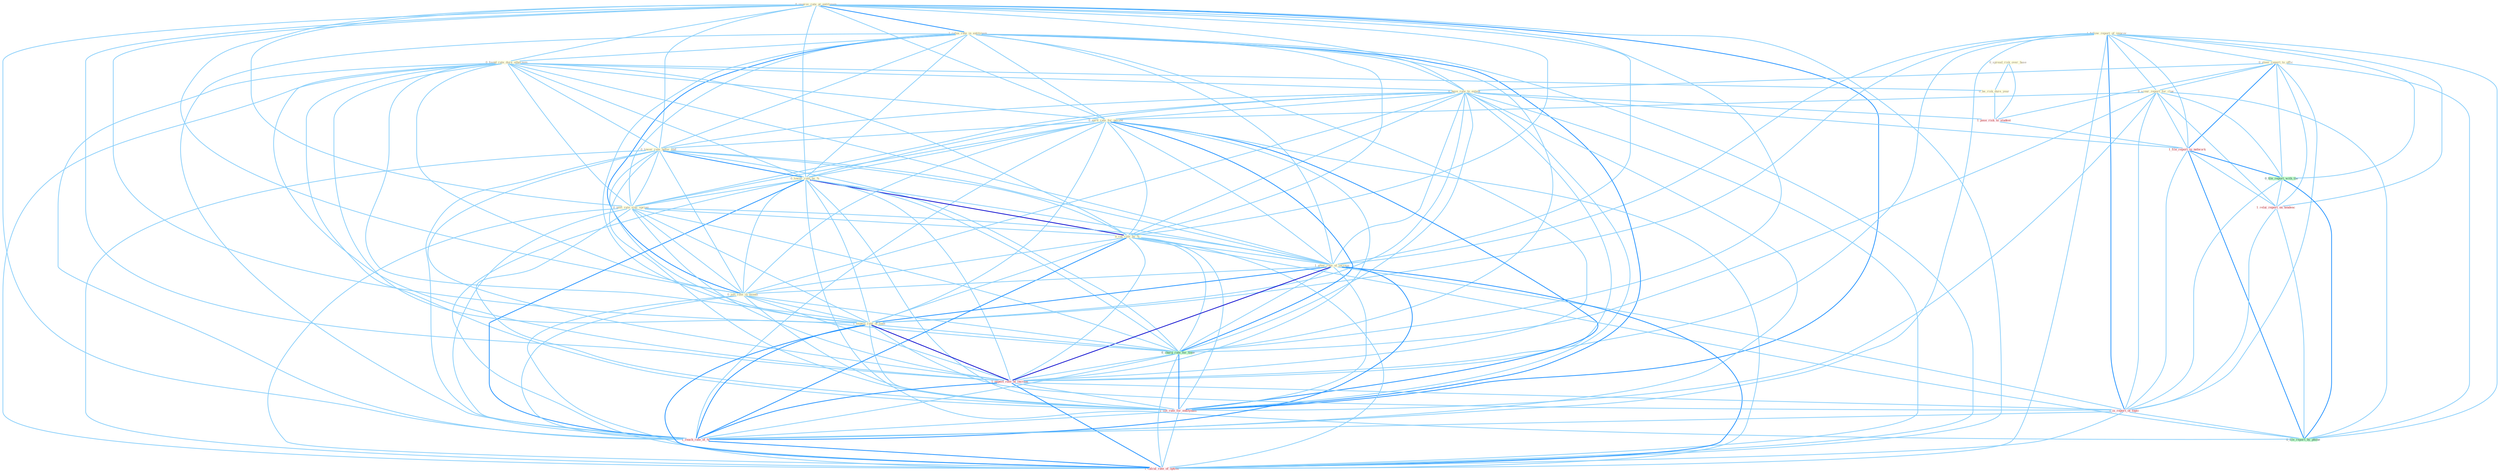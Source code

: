 Graph G{ 
    node
    [shape=polygon,style=filled,width=.5,height=.06,color="#BDFCC9",fixedsize=true,fontsize=4,
    fontcolor="#2f4f4f"];
    {node
    [color="#ffffe0", fontcolor="#8b7d6b"] "0_improv_rate_at_entitynam " "0_spread_risk_over_base " "1_follow_report_of_improv " "0_steer_report_to_offic " "1_relax_rate_in_entitynam " "0_found_rate_dure_othernum " "0_have_rate_to_extent " "0_scour_report_for_clue " "0_earn_rate_for_period " "0_lower_rate_befor_end " "0_lower_rate_by_% " "0_post_rate_sinc_spring " "0_be_risk_dure_year " "0_cut_rate_by_% " "1_alter_rate_of_increas " "0_jolt_rate_in_month " "1_expect_rate_of_loan "}
{node [color="#fff0f5", fontcolor="#b22222"] "1_pose_risk_to_student " "1_file_report_to_network " "1_expect_rate_of_increas " "1_relai_report_on_tendenc " "1_lift_rate_for_entitynam " "1_is_report_of_topic " "1_reach_rate_of_% " "1_calcul_rate_of_option "}
edge [color="#B0E2FF"];

	"0_improv_rate_at_entitynam " -- "1_relax_rate_in_entitynam " [w="2", color="#1e90ff" , len=0.8];
	"0_improv_rate_at_entitynam " -- "0_found_rate_dure_othernum " [w="1", color="#87cefa" ];
	"0_improv_rate_at_entitynam " -- "0_have_rate_to_extent " [w="1", color="#87cefa" ];
	"0_improv_rate_at_entitynam " -- "0_earn_rate_for_period " [w="1", color="#87cefa" ];
	"0_improv_rate_at_entitynam " -- "0_lower_rate_befor_end " [w="1", color="#87cefa" ];
	"0_improv_rate_at_entitynam " -- "0_lower_rate_by_% " [w="1", color="#87cefa" ];
	"0_improv_rate_at_entitynam " -- "0_post_rate_sinc_spring " [w="1", color="#87cefa" ];
	"0_improv_rate_at_entitynam " -- "0_cut_rate_by_% " [w="1", color="#87cefa" ];
	"0_improv_rate_at_entitynam " -- "1_alter_rate_of_increas " [w="1", color="#87cefa" ];
	"0_improv_rate_at_entitynam " -- "0_jolt_rate_in_month " [w="1", color="#87cefa" ];
	"0_improv_rate_at_entitynam " -- "1_expect_rate_of_loan " [w="1", color="#87cefa" ];
	"0_improv_rate_at_entitynam " -- "0_charg_rate_for_time " [w="1", color="#87cefa" ];
	"0_improv_rate_at_entitynam " -- "1_expect_rate_of_increas " [w="1", color="#87cefa" ];
	"0_improv_rate_at_entitynam " -- "1_lift_rate_for_entitynam " [w="2", color="#1e90ff" , len=0.8];
	"0_improv_rate_at_entitynam " -- "1_reach_rate_of_% " [w="1", color="#87cefa" ];
	"0_improv_rate_at_entitynam " -- "1_calcul_rate_of_option " [w="1", color="#87cefa" ];
	"0_spread_risk_over_base " -- "0_be_risk_dure_year " [w="1", color="#87cefa" ];
	"0_spread_risk_over_base " -- "1_pose_risk_to_student " [w="1", color="#87cefa" ];
	"1_follow_report_of_improv " -- "0_steer_report_to_offic " [w="1", color="#87cefa" ];
	"1_follow_report_of_improv " -- "0_scour_report_for_clue " [w="1", color="#87cefa" ];
	"1_follow_report_of_improv " -- "1_alter_rate_of_increas " [w="1", color="#87cefa" ];
	"1_follow_report_of_improv " -- "1_expect_rate_of_loan " [w="1", color="#87cefa" ];
	"1_follow_report_of_improv " -- "1_file_report_to_network " [w="1", color="#87cefa" ];
	"1_follow_report_of_improv " -- "0_file_report_with_the " [w="1", color="#87cefa" ];
	"1_follow_report_of_improv " -- "1_expect_rate_of_increas " [w="1", color="#87cefa" ];
	"1_follow_report_of_improv " -- "1_relai_report_on_tendenc " [w="1", color="#87cefa" ];
	"1_follow_report_of_improv " -- "1_is_report_of_topic " [w="2", color="#1e90ff" , len=0.8];
	"1_follow_report_of_improv " -- "1_reach_rate_of_% " [w="1", color="#87cefa" ];
	"1_follow_report_of_improv " -- "0_file_report_by_phone " [w="1", color="#87cefa" ];
	"1_follow_report_of_improv " -- "1_calcul_rate_of_option " [w="1", color="#87cefa" ];
	"0_steer_report_to_offic " -- "0_have_rate_to_extent " [w="1", color="#87cefa" ];
	"0_steer_report_to_offic " -- "0_scour_report_for_clue " [w="1", color="#87cefa" ];
	"0_steer_report_to_offic " -- "1_pose_risk_to_student " [w="1", color="#87cefa" ];
	"0_steer_report_to_offic " -- "1_file_report_to_network " [w="2", color="#1e90ff" , len=0.8];
	"0_steer_report_to_offic " -- "0_file_report_with_the " [w="1", color="#87cefa" ];
	"0_steer_report_to_offic " -- "1_relai_report_on_tendenc " [w="1", color="#87cefa" ];
	"0_steer_report_to_offic " -- "1_is_report_of_topic " [w="1", color="#87cefa" ];
	"0_steer_report_to_offic " -- "0_file_report_by_phone " [w="1", color="#87cefa" ];
	"1_relax_rate_in_entitynam " -- "0_found_rate_dure_othernum " [w="1", color="#87cefa" ];
	"1_relax_rate_in_entitynam " -- "0_have_rate_to_extent " [w="1", color="#87cefa" ];
	"1_relax_rate_in_entitynam " -- "0_earn_rate_for_period " [w="1", color="#87cefa" ];
	"1_relax_rate_in_entitynam " -- "0_lower_rate_befor_end " [w="1", color="#87cefa" ];
	"1_relax_rate_in_entitynam " -- "0_lower_rate_by_% " [w="1", color="#87cefa" ];
	"1_relax_rate_in_entitynam " -- "0_post_rate_sinc_spring " [w="1", color="#87cefa" ];
	"1_relax_rate_in_entitynam " -- "0_cut_rate_by_% " [w="1", color="#87cefa" ];
	"1_relax_rate_in_entitynam " -- "1_alter_rate_of_increas " [w="1", color="#87cefa" ];
	"1_relax_rate_in_entitynam " -- "0_jolt_rate_in_month " [w="2", color="#1e90ff" , len=0.8];
	"1_relax_rate_in_entitynam " -- "1_expect_rate_of_loan " [w="1", color="#87cefa" ];
	"1_relax_rate_in_entitynam " -- "0_charg_rate_for_time " [w="1", color="#87cefa" ];
	"1_relax_rate_in_entitynam " -- "1_expect_rate_of_increas " [w="1", color="#87cefa" ];
	"1_relax_rate_in_entitynam " -- "1_lift_rate_for_entitynam " [w="2", color="#1e90ff" , len=0.8];
	"1_relax_rate_in_entitynam " -- "1_reach_rate_of_% " [w="1", color="#87cefa" ];
	"1_relax_rate_in_entitynam " -- "1_calcul_rate_of_option " [w="1", color="#87cefa" ];
	"0_found_rate_dure_othernum " -- "0_have_rate_to_extent " [w="1", color="#87cefa" ];
	"0_found_rate_dure_othernum " -- "0_earn_rate_for_period " [w="1", color="#87cefa" ];
	"0_found_rate_dure_othernum " -- "0_lower_rate_befor_end " [w="1", color="#87cefa" ];
	"0_found_rate_dure_othernum " -- "0_lower_rate_by_% " [w="1", color="#87cefa" ];
	"0_found_rate_dure_othernum " -- "0_post_rate_sinc_spring " [w="1", color="#87cefa" ];
	"0_found_rate_dure_othernum " -- "0_be_risk_dure_year " [w="1", color="#87cefa" ];
	"0_found_rate_dure_othernum " -- "0_cut_rate_by_% " [w="1", color="#87cefa" ];
	"0_found_rate_dure_othernum " -- "1_alter_rate_of_increas " [w="1", color="#87cefa" ];
	"0_found_rate_dure_othernum " -- "0_jolt_rate_in_month " [w="1", color="#87cefa" ];
	"0_found_rate_dure_othernum " -- "1_expect_rate_of_loan " [w="1", color="#87cefa" ];
	"0_found_rate_dure_othernum " -- "0_charg_rate_for_time " [w="1", color="#87cefa" ];
	"0_found_rate_dure_othernum " -- "1_expect_rate_of_increas " [w="1", color="#87cefa" ];
	"0_found_rate_dure_othernum " -- "1_lift_rate_for_entitynam " [w="1", color="#87cefa" ];
	"0_found_rate_dure_othernum " -- "1_reach_rate_of_% " [w="1", color="#87cefa" ];
	"0_found_rate_dure_othernum " -- "1_calcul_rate_of_option " [w="1", color="#87cefa" ];
	"0_have_rate_to_extent " -- "0_earn_rate_for_period " [w="1", color="#87cefa" ];
	"0_have_rate_to_extent " -- "0_lower_rate_befor_end " [w="1", color="#87cefa" ];
	"0_have_rate_to_extent " -- "0_lower_rate_by_% " [w="1", color="#87cefa" ];
	"0_have_rate_to_extent " -- "0_post_rate_sinc_spring " [w="1", color="#87cefa" ];
	"0_have_rate_to_extent " -- "0_cut_rate_by_% " [w="1", color="#87cefa" ];
	"0_have_rate_to_extent " -- "1_alter_rate_of_increas " [w="1", color="#87cefa" ];
	"0_have_rate_to_extent " -- "0_jolt_rate_in_month " [w="1", color="#87cefa" ];
	"0_have_rate_to_extent " -- "1_expect_rate_of_loan " [w="1", color="#87cefa" ];
	"0_have_rate_to_extent " -- "1_pose_risk_to_student " [w="1", color="#87cefa" ];
	"0_have_rate_to_extent " -- "1_file_report_to_network " [w="1", color="#87cefa" ];
	"0_have_rate_to_extent " -- "0_charg_rate_for_time " [w="1", color="#87cefa" ];
	"0_have_rate_to_extent " -- "1_expect_rate_of_increas " [w="1", color="#87cefa" ];
	"0_have_rate_to_extent " -- "1_lift_rate_for_entitynam " [w="1", color="#87cefa" ];
	"0_have_rate_to_extent " -- "1_reach_rate_of_% " [w="1", color="#87cefa" ];
	"0_have_rate_to_extent " -- "1_calcul_rate_of_option " [w="1", color="#87cefa" ];
	"0_scour_report_for_clue " -- "0_earn_rate_for_period " [w="1", color="#87cefa" ];
	"0_scour_report_for_clue " -- "1_file_report_to_network " [w="1", color="#87cefa" ];
	"0_scour_report_for_clue " -- "0_file_report_with_the " [w="1", color="#87cefa" ];
	"0_scour_report_for_clue " -- "0_charg_rate_for_time " [w="1", color="#87cefa" ];
	"0_scour_report_for_clue " -- "1_relai_report_on_tendenc " [w="1", color="#87cefa" ];
	"0_scour_report_for_clue " -- "1_lift_rate_for_entitynam " [w="1", color="#87cefa" ];
	"0_scour_report_for_clue " -- "1_is_report_of_topic " [w="1", color="#87cefa" ];
	"0_scour_report_for_clue " -- "0_file_report_by_phone " [w="1", color="#87cefa" ];
	"0_earn_rate_for_period " -- "0_lower_rate_befor_end " [w="1", color="#87cefa" ];
	"0_earn_rate_for_period " -- "0_lower_rate_by_% " [w="1", color="#87cefa" ];
	"0_earn_rate_for_period " -- "0_post_rate_sinc_spring " [w="1", color="#87cefa" ];
	"0_earn_rate_for_period " -- "0_cut_rate_by_% " [w="1", color="#87cefa" ];
	"0_earn_rate_for_period " -- "1_alter_rate_of_increas " [w="1", color="#87cefa" ];
	"0_earn_rate_for_period " -- "0_jolt_rate_in_month " [w="1", color="#87cefa" ];
	"0_earn_rate_for_period " -- "1_expect_rate_of_loan " [w="1", color="#87cefa" ];
	"0_earn_rate_for_period " -- "0_charg_rate_for_time " [w="2", color="#1e90ff" , len=0.8];
	"0_earn_rate_for_period " -- "1_expect_rate_of_increas " [w="1", color="#87cefa" ];
	"0_earn_rate_for_period " -- "1_lift_rate_for_entitynam " [w="2", color="#1e90ff" , len=0.8];
	"0_earn_rate_for_period " -- "1_reach_rate_of_% " [w="1", color="#87cefa" ];
	"0_earn_rate_for_period " -- "1_calcul_rate_of_option " [w="1", color="#87cefa" ];
	"0_lower_rate_befor_end " -- "0_lower_rate_by_% " [w="2", color="#1e90ff" , len=0.8];
	"0_lower_rate_befor_end " -- "0_post_rate_sinc_spring " [w="1", color="#87cefa" ];
	"0_lower_rate_befor_end " -- "0_cut_rate_by_% " [w="1", color="#87cefa" ];
	"0_lower_rate_befor_end " -- "1_alter_rate_of_increas " [w="1", color="#87cefa" ];
	"0_lower_rate_befor_end " -- "0_jolt_rate_in_month " [w="1", color="#87cefa" ];
	"0_lower_rate_befor_end " -- "1_expect_rate_of_loan " [w="1", color="#87cefa" ];
	"0_lower_rate_befor_end " -- "0_charg_rate_for_time " [w="1", color="#87cefa" ];
	"0_lower_rate_befor_end " -- "1_expect_rate_of_increas " [w="1", color="#87cefa" ];
	"0_lower_rate_befor_end " -- "1_lift_rate_for_entitynam " [w="1", color="#87cefa" ];
	"0_lower_rate_befor_end " -- "1_reach_rate_of_% " [w="1", color="#87cefa" ];
	"0_lower_rate_befor_end " -- "1_calcul_rate_of_option " [w="1", color="#87cefa" ];
	"0_lower_rate_by_% " -- "0_post_rate_sinc_spring " [w="1", color="#87cefa" ];
	"0_lower_rate_by_% " -- "0_cut_rate_by_% " [w="3", color="#0000cd" , len=0.6];
	"0_lower_rate_by_% " -- "1_alter_rate_of_increas " [w="1", color="#87cefa" ];
	"0_lower_rate_by_% " -- "0_jolt_rate_in_month " [w="1", color="#87cefa" ];
	"0_lower_rate_by_% " -- "1_expect_rate_of_loan " [w="1", color="#87cefa" ];
	"0_lower_rate_by_% " -- "0_charg_rate_for_time " [w="1", color="#87cefa" ];
	"0_lower_rate_by_% " -- "1_expect_rate_of_increas " [w="1", color="#87cefa" ];
	"0_lower_rate_by_% " -- "1_lift_rate_for_entitynam " [w="1", color="#87cefa" ];
	"0_lower_rate_by_% " -- "1_reach_rate_of_% " [w="2", color="#1e90ff" , len=0.8];
	"0_lower_rate_by_% " -- "0_file_report_by_phone " [w="1", color="#87cefa" ];
	"0_lower_rate_by_% " -- "1_calcul_rate_of_option " [w="1", color="#87cefa" ];
	"0_post_rate_sinc_spring " -- "0_cut_rate_by_% " [w="1", color="#87cefa" ];
	"0_post_rate_sinc_spring " -- "1_alter_rate_of_increas " [w="1", color="#87cefa" ];
	"0_post_rate_sinc_spring " -- "0_jolt_rate_in_month " [w="1", color="#87cefa" ];
	"0_post_rate_sinc_spring " -- "1_expect_rate_of_loan " [w="1", color="#87cefa" ];
	"0_post_rate_sinc_spring " -- "0_charg_rate_for_time " [w="1", color="#87cefa" ];
	"0_post_rate_sinc_spring " -- "1_expect_rate_of_increas " [w="1", color="#87cefa" ];
	"0_post_rate_sinc_spring " -- "1_lift_rate_for_entitynam " [w="1", color="#87cefa" ];
	"0_post_rate_sinc_spring " -- "1_reach_rate_of_% " [w="1", color="#87cefa" ];
	"0_post_rate_sinc_spring " -- "1_calcul_rate_of_option " [w="1", color="#87cefa" ];
	"0_be_risk_dure_year " -- "1_pose_risk_to_student " [w="1", color="#87cefa" ];
	"0_cut_rate_by_% " -- "1_alter_rate_of_increas " [w="1", color="#87cefa" ];
	"0_cut_rate_by_% " -- "0_jolt_rate_in_month " [w="1", color="#87cefa" ];
	"0_cut_rate_by_% " -- "1_expect_rate_of_loan " [w="1", color="#87cefa" ];
	"0_cut_rate_by_% " -- "0_charg_rate_for_time " [w="1", color="#87cefa" ];
	"0_cut_rate_by_% " -- "1_expect_rate_of_increas " [w="1", color="#87cefa" ];
	"0_cut_rate_by_% " -- "1_lift_rate_for_entitynam " [w="1", color="#87cefa" ];
	"0_cut_rate_by_% " -- "1_reach_rate_of_% " [w="2", color="#1e90ff" , len=0.8];
	"0_cut_rate_by_% " -- "0_file_report_by_phone " [w="1", color="#87cefa" ];
	"0_cut_rate_by_% " -- "1_calcul_rate_of_option " [w="1", color="#87cefa" ];
	"1_alter_rate_of_increas " -- "0_jolt_rate_in_month " [w="1", color="#87cefa" ];
	"1_alter_rate_of_increas " -- "1_expect_rate_of_loan " [w="2", color="#1e90ff" , len=0.8];
	"1_alter_rate_of_increas " -- "0_charg_rate_for_time " [w="1", color="#87cefa" ];
	"1_alter_rate_of_increas " -- "1_expect_rate_of_increas " [w="3", color="#0000cd" , len=0.6];
	"1_alter_rate_of_increas " -- "1_lift_rate_for_entitynam " [w="1", color="#87cefa" ];
	"1_alter_rate_of_increas " -- "1_is_report_of_topic " [w="1", color="#87cefa" ];
	"1_alter_rate_of_increas " -- "1_reach_rate_of_% " [w="2", color="#1e90ff" , len=0.8];
	"1_alter_rate_of_increas " -- "1_calcul_rate_of_option " [w="2", color="#1e90ff" , len=0.8];
	"0_jolt_rate_in_month " -- "1_expect_rate_of_loan " [w="1", color="#87cefa" ];
	"0_jolt_rate_in_month " -- "0_charg_rate_for_time " [w="1", color="#87cefa" ];
	"0_jolt_rate_in_month " -- "1_expect_rate_of_increas " [w="1", color="#87cefa" ];
	"0_jolt_rate_in_month " -- "1_lift_rate_for_entitynam " [w="1", color="#87cefa" ];
	"0_jolt_rate_in_month " -- "1_reach_rate_of_% " [w="1", color="#87cefa" ];
	"0_jolt_rate_in_month " -- "1_calcul_rate_of_option " [w="1", color="#87cefa" ];
	"1_expect_rate_of_loan " -- "0_charg_rate_for_time " [w="1", color="#87cefa" ];
	"1_expect_rate_of_loan " -- "1_expect_rate_of_increas " [w="3", color="#0000cd" , len=0.6];
	"1_expect_rate_of_loan " -- "1_lift_rate_for_entitynam " [w="1", color="#87cefa" ];
	"1_expect_rate_of_loan " -- "1_is_report_of_topic " [w="1", color="#87cefa" ];
	"1_expect_rate_of_loan " -- "1_reach_rate_of_% " [w="2", color="#1e90ff" , len=0.8];
	"1_expect_rate_of_loan " -- "1_calcul_rate_of_option " [w="2", color="#1e90ff" , len=0.8];
	"1_pose_risk_to_student " -- "1_file_report_to_network " [w="1", color="#87cefa" ];
	"1_file_report_to_network " -- "0_file_report_with_the " [w="2", color="#1e90ff" , len=0.8];
	"1_file_report_to_network " -- "1_relai_report_on_tendenc " [w="1", color="#87cefa" ];
	"1_file_report_to_network " -- "1_is_report_of_topic " [w="1", color="#87cefa" ];
	"1_file_report_to_network " -- "0_file_report_by_phone " [w="2", color="#1e90ff" , len=0.8];
	"0_file_report_with_the " -- "1_relai_report_on_tendenc " [w="1", color="#87cefa" ];
	"0_file_report_with_the " -- "1_is_report_of_topic " [w="1", color="#87cefa" ];
	"0_file_report_with_the " -- "0_file_report_by_phone " [w="2", color="#1e90ff" , len=0.8];
	"0_charg_rate_for_time " -- "1_expect_rate_of_increas " [w="1", color="#87cefa" ];
	"0_charg_rate_for_time " -- "1_lift_rate_for_entitynam " [w="2", color="#1e90ff" , len=0.8];
	"0_charg_rate_for_time " -- "1_reach_rate_of_% " [w="1", color="#87cefa" ];
	"0_charg_rate_for_time " -- "1_calcul_rate_of_option " [w="1", color="#87cefa" ];
	"1_expect_rate_of_increas " -- "1_lift_rate_for_entitynam " [w="1", color="#87cefa" ];
	"1_expect_rate_of_increas " -- "1_is_report_of_topic " [w="1", color="#87cefa" ];
	"1_expect_rate_of_increas " -- "1_reach_rate_of_% " [w="2", color="#1e90ff" , len=0.8];
	"1_expect_rate_of_increas " -- "1_calcul_rate_of_option " [w="2", color="#1e90ff" , len=0.8];
	"1_relai_report_on_tendenc " -- "1_is_report_of_topic " [w="1", color="#87cefa" ];
	"1_relai_report_on_tendenc " -- "0_file_report_by_phone " [w="1", color="#87cefa" ];
	"1_lift_rate_for_entitynam " -- "1_reach_rate_of_% " [w="1", color="#87cefa" ];
	"1_lift_rate_for_entitynam " -- "1_calcul_rate_of_option " [w="1", color="#87cefa" ];
	"1_is_report_of_topic " -- "1_reach_rate_of_% " [w="1", color="#87cefa" ];
	"1_is_report_of_topic " -- "0_file_report_by_phone " [w="1", color="#87cefa" ];
	"1_is_report_of_topic " -- "1_calcul_rate_of_option " [w="1", color="#87cefa" ];
	"1_reach_rate_of_% " -- "1_calcul_rate_of_option " [w="2", color="#1e90ff" , len=0.8];
}